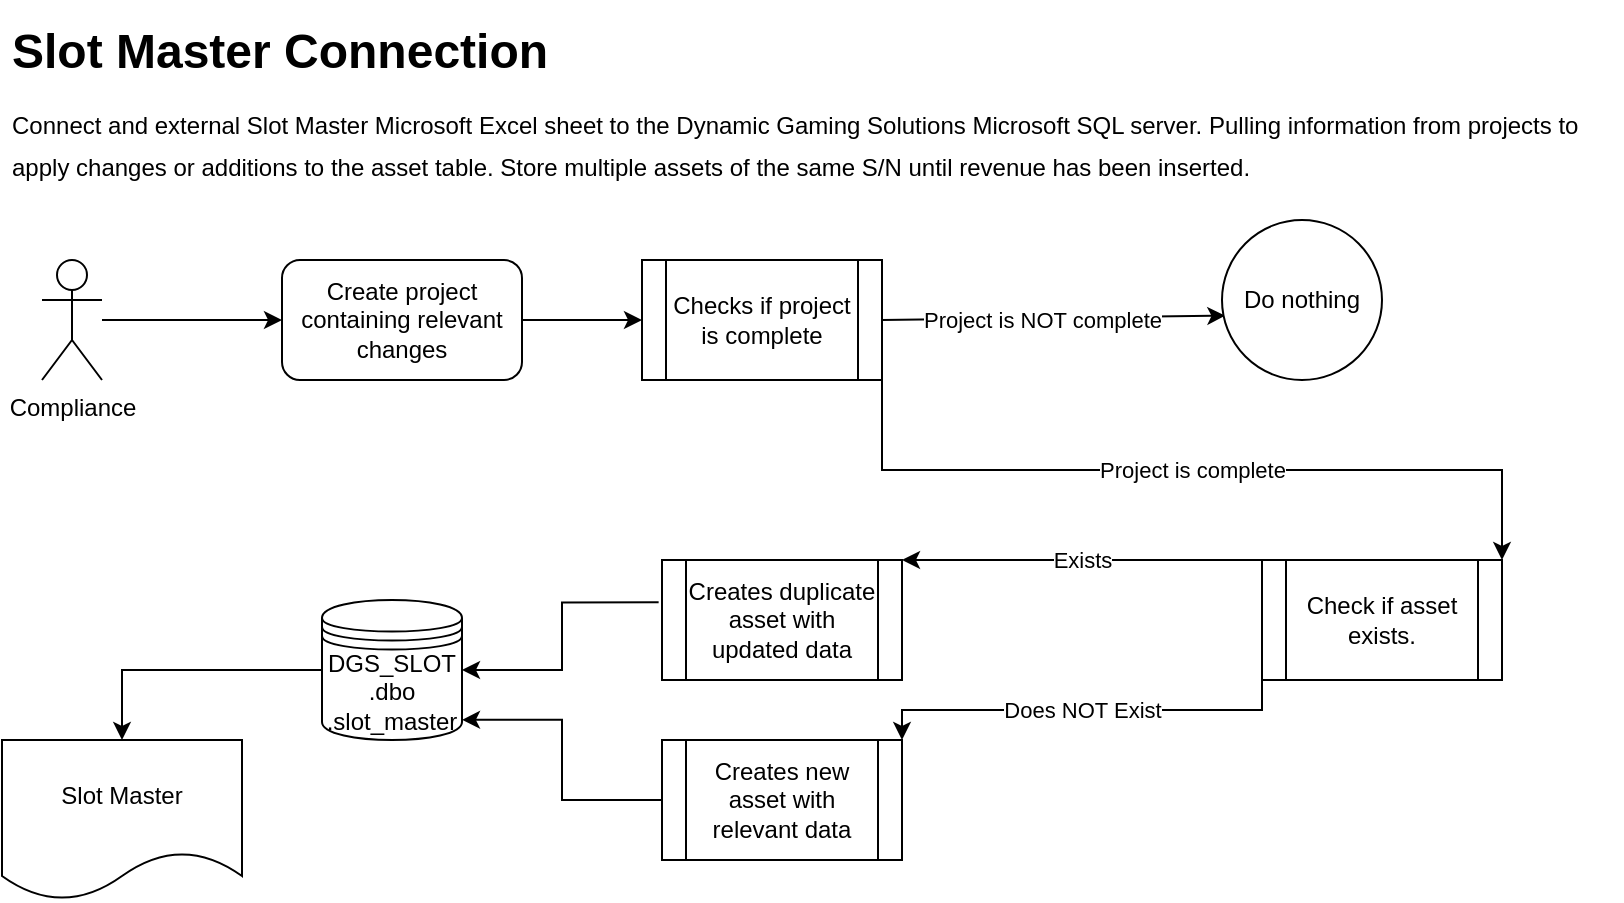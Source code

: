 <mxfile>
    <diagram id="C5RBs43oDa-KdzZeNtuy" name="Page-1">
        <mxGraphModel dx="878" dy="775" grid="1" gridSize="10" guides="1" tooltips="1" connect="1" arrows="1" fold="1" page="1" pageScale="1" pageWidth="850" pageHeight="1100" math="0" shadow="0">
            <root>
                <mxCell id="WIyWlLk6GJQsqaUBKTNV-0"/>
                <mxCell id="WIyWlLk6GJQsqaUBKTNV-1" parent="WIyWlLk6GJQsqaUBKTNV-0"/>
                <mxCell id="UrWYrcBueKwEf1aX-Rte-0" value="&lt;h1 style=&quot;line-height: 80%;&quot;&gt;&lt;span style=&quot;background-color: initial;&quot;&gt;Slot Master Connection&lt;/span&gt;&lt;/h1&gt;&lt;h1 style=&quot;line-height: 70%;&quot;&gt;&lt;span style=&quot;font-weight: 400;&quot;&gt;&lt;font style=&quot;font-size: 12px;&quot;&gt;Connect and external Slot Master Microsoft Excel sheet to the Dynamic Gaming Solutions Microsoft SQL server. Pulling information from projects to apply changes or additions to the asset table. Store multiple assets of the same S/N until revenue has been inserted.&amp;nbsp;&lt;/font&gt;&lt;/span&gt;&lt;/h1&gt;" style="text;html=1;strokeColor=none;fillColor=none;spacing=5;spacingTop=-20;whiteSpace=wrap;overflow=hidden;rounded=0;" parent="WIyWlLk6GJQsqaUBKTNV-1" vertex="1">
                    <mxGeometry x="10" y="10" width="810" height="120" as="geometry"/>
                </mxCell>
                <mxCell id="UrWYrcBueKwEf1aX-Rte-1" value="Compliance" style="shape=umlActor;verticalLabelPosition=bottom;verticalAlign=top;html=1;outlineConnect=0;" parent="WIyWlLk6GJQsqaUBKTNV-1" vertex="1">
                    <mxGeometry x="30" y="130" width="30" height="60" as="geometry"/>
                </mxCell>
                <mxCell id="_Gnq-zmmvSpw4ipCfWBr-0" value="Create project containing relevant changes" style="rounded=1;whiteSpace=wrap;html=1;" parent="WIyWlLk6GJQsqaUBKTNV-1" vertex="1">
                    <mxGeometry x="150" y="130" width="120" height="60" as="geometry"/>
                </mxCell>
                <mxCell id="_Gnq-zmmvSpw4ipCfWBr-1" value="" style="endArrow=classic;html=1;rounded=0;entryX=0;entryY=0.5;entryDx=0;entryDy=0;" parent="WIyWlLk6GJQsqaUBKTNV-1" source="UrWYrcBueKwEf1aX-Rte-1" target="_Gnq-zmmvSpw4ipCfWBr-0" edge="1">
                    <mxGeometry width="50" height="50" relative="1" as="geometry">
                        <mxPoint x="390" y="420" as="sourcePoint"/>
                        <mxPoint x="440" y="370" as="targetPoint"/>
                    </mxGeometry>
                </mxCell>
                <mxCell id="_Gnq-zmmvSpw4ipCfWBr-4" value="" style="endArrow=classic;html=1;rounded=0;exitX=1;exitY=0.5;exitDx=0;exitDy=0;entryX=0;entryY=0.5;entryDx=0;entryDy=0;" parent="WIyWlLk6GJQsqaUBKTNV-1" source="_Gnq-zmmvSpw4ipCfWBr-0" target="_Gnq-zmmvSpw4ipCfWBr-11" edge="1">
                    <mxGeometry width="50" height="50" relative="1" as="geometry">
                        <mxPoint x="390" y="420" as="sourcePoint"/>
                        <mxPoint x="360" y="160" as="targetPoint"/>
                    </mxGeometry>
                </mxCell>
                <mxCell id="_Gnq-zmmvSpw4ipCfWBr-6" value="Check if asset exists." style="shape=process;whiteSpace=wrap;html=1;backgroundOutline=1;" parent="WIyWlLk6GJQsqaUBKTNV-1" vertex="1">
                    <mxGeometry x="640" y="280" width="120" height="60" as="geometry"/>
                </mxCell>
                <mxCell id="_Gnq-zmmvSpw4ipCfWBr-7" value="" style="endArrow=classic;html=1;rounded=0;exitX=0;exitY=0;exitDx=0;exitDy=0;entryX=1;entryY=0;entryDx=0;entryDy=0;" parent="WIyWlLk6GJQsqaUBKTNV-1" source="_Gnq-zmmvSpw4ipCfWBr-6" target="_Gnq-zmmvSpw4ipCfWBr-10" edge="1">
                    <mxGeometry relative="1" as="geometry">
                        <mxPoint x="20" y="570" as="sourcePoint"/>
                        <mxPoint x="250" y="360" as="targetPoint"/>
                    </mxGeometry>
                </mxCell>
                <mxCell id="_Gnq-zmmvSpw4ipCfWBr-8" value="Exists" style="edgeLabel;resizable=0;html=1;align=center;verticalAlign=middle;" parent="_Gnq-zmmvSpw4ipCfWBr-7" connectable="0" vertex="1">
                    <mxGeometry relative="1" as="geometry"/>
                </mxCell>
                <mxCell id="_Gnq-zmmvSpw4ipCfWBr-10" value="Creates duplicate asset with updated data" style="shape=process;whiteSpace=wrap;html=1;backgroundOutline=1;" parent="WIyWlLk6GJQsqaUBKTNV-1" vertex="1">
                    <mxGeometry x="340" y="280" width="120" height="60" as="geometry"/>
                </mxCell>
                <mxCell id="_Gnq-zmmvSpw4ipCfWBr-11" value="Checks if project is complete" style="shape=process;whiteSpace=wrap;html=1;backgroundOutline=1;" parent="WIyWlLk6GJQsqaUBKTNV-1" vertex="1">
                    <mxGeometry x="330" y="130" width="120" height="60" as="geometry"/>
                </mxCell>
                <mxCell id="_Gnq-zmmvSpw4ipCfWBr-12" value="" style="endArrow=classic;html=1;rounded=0;exitX=1;exitY=0.5;exitDx=0;exitDy=0;entryX=0.021;entryY=0.598;entryDx=0;entryDy=0;entryPerimeter=0;" parent="WIyWlLk6GJQsqaUBKTNV-1" source="_Gnq-zmmvSpw4ipCfWBr-11" target="_Gnq-zmmvSpw4ipCfWBr-14" edge="1">
                    <mxGeometry relative="1" as="geometry">
                        <mxPoint x="360" y="320" as="sourcePoint"/>
                        <mxPoint x="620" y="190" as="targetPoint"/>
                    </mxGeometry>
                </mxCell>
                <mxCell id="_Gnq-zmmvSpw4ipCfWBr-13" value="Project is NOT complete" style="edgeLabel;resizable=0;html=1;align=center;verticalAlign=middle;" parent="_Gnq-zmmvSpw4ipCfWBr-12" connectable="0" vertex="1">
                    <mxGeometry relative="1" as="geometry">
                        <mxPoint x="-6" y="1" as="offset"/>
                    </mxGeometry>
                </mxCell>
                <mxCell id="_Gnq-zmmvSpw4ipCfWBr-14" value="Do nothing" style="ellipse;whiteSpace=wrap;html=1;aspect=fixed;" parent="WIyWlLk6GJQsqaUBKTNV-1" vertex="1">
                    <mxGeometry x="620" y="110" width="80" height="80" as="geometry"/>
                </mxCell>
                <mxCell id="_Gnq-zmmvSpw4ipCfWBr-15" value="" style="endArrow=classic;html=1;rounded=0;exitX=1;exitY=1;exitDx=0;exitDy=0;edgeStyle=orthogonalEdgeStyle;entryX=1;entryY=0;entryDx=0;entryDy=0;" parent="WIyWlLk6GJQsqaUBKTNV-1" source="_Gnq-zmmvSpw4ipCfWBr-11" target="_Gnq-zmmvSpw4ipCfWBr-6" edge="1">
                    <mxGeometry relative="1" as="geometry">
                        <mxPoint x="240" y="290" as="sourcePoint"/>
                        <mxPoint x="760" y="200" as="targetPoint"/>
                    </mxGeometry>
                </mxCell>
                <mxCell id="_Gnq-zmmvSpw4ipCfWBr-16" value="Project is complete" style="edgeLabel;resizable=0;html=1;align=center;verticalAlign=middle;" parent="_Gnq-zmmvSpw4ipCfWBr-15" connectable="0" vertex="1">
                    <mxGeometry relative="1" as="geometry"/>
                </mxCell>
                <mxCell id="_Gnq-zmmvSpw4ipCfWBr-18" value="Creates new asset with relevant data" style="shape=process;whiteSpace=wrap;html=1;backgroundOutline=1;" parent="WIyWlLk6GJQsqaUBKTNV-1" vertex="1">
                    <mxGeometry x="340" y="370" width="120" height="60" as="geometry"/>
                </mxCell>
                <mxCell id="_Gnq-zmmvSpw4ipCfWBr-19" value="" style="endArrow=classic;html=1;rounded=0;exitX=0;exitY=1;exitDx=0;exitDy=0;entryX=1;entryY=0;entryDx=0;entryDy=0;edgeStyle=orthogonalEdgeStyle;" parent="WIyWlLk6GJQsqaUBKTNV-1" source="_Gnq-zmmvSpw4ipCfWBr-6" target="_Gnq-zmmvSpw4ipCfWBr-18" edge="1">
                    <mxGeometry relative="1" as="geometry">
                        <mxPoint x="240" y="450" as="sourcePoint"/>
                        <mxPoint x="340" y="450" as="targetPoint"/>
                    </mxGeometry>
                </mxCell>
                <mxCell id="_Gnq-zmmvSpw4ipCfWBr-20" value="Does NOT Exist" style="edgeLabel;resizable=0;html=1;align=center;verticalAlign=middle;" parent="_Gnq-zmmvSpw4ipCfWBr-19" connectable="0" vertex="1">
                    <mxGeometry relative="1" as="geometry"/>
                </mxCell>
                <mxCell id="_Gnq-zmmvSpw4ipCfWBr-24" value="" style="endArrow=classic;html=1;rounded=0;exitX=-0.014;exitY=0.353;exitDx=0;exitDy=0;exitPerimeter=0;entryX=1;entryY=0.5;entryDx=0;entryDy=0;edgeStyle=orthogonalEdgeStyle;" parent="WIyWlLk6GJQsqaUBKTNV-1" source="_Gnq-zmmvSpw4ipCfWBr-10" target="_Gnq-zmmvSpw4ipCfWBr-28" edge="1">
                    <mxGeometry width="50" height="50" relative="1" as="geometry">
                        <mxPoint x="380" y="450" as="sourcePoint"/>
                        <mxPoint x="270" y="300" as="targetPoint"/>
                    </mxGeometry>
                </mxCell>
                <mxCell id="_Gnq-zmmvSpw4ipCfWBr-25" value="" style="endArrow=classic;html=1;rounded=0;entryX=1;entryY=0.856;entryDx=0;entryDy=0;exitX=0;exitY=0.5;exitDx=0;exitDy=0;edgeStyle=orthogonalEdgeStyle;entryPerimeter=0;" parent="WIyWlLk6GJQsqaUBKTNV-1" source="_Gnq-zmmvSpw4ipCfWBr-18" target="_Gnq-zmmvSpw4ipCfWBr-28" edge="1">
                    <mxGeometry width="50" height="50" relative="1" as="geometry">
                        <mxPoint x="380" y="450" as="sourcePoint"/>
                        <mxPoint x="240" y="380" as="targetPoint"/>
                    </mxGeometry>
                </mxCell>
                <mxCell id="_Gnq-zmmvSpw4ipCfWBr-26" value="Slot Master" style="shape=document;whiteSpace=wrap;html=1;boundedLbl=1;" parent="WIyWlLk6GJQsqaUBKTNV-1" vertex="1">
                    <mxGeometry x="10" y="370" width="120" height="80" as="geometry"/>
                </mxCell>
                <mxCell id="_Gnq-zmmvSpw4ipCfWBr-28" value="DGS_SLOT&lt;br&gt;.dbo&lt;br&gt;.slot_master" style="shape=datastore;whiteSpace=wrap;html=1;" parent="WIyWlLk6GJQsqaUBKTNV-1" vertex="1">
                    <mxGeometry x="170" y="300" width="70" height="70" as="geometry"/>
                </mxCell>
                <mxCell id="5" value="" style="endArrow=classic;html=1;exitX=0;exitY=0.5;exitDx=0;exitDy=0;entryX=0.5;entryY=0;entryDx=0;entryDy=0;edgeStyle=orthogonalEdgeStyle;strokeWidth=1;arcSize=0;" edge="1" parent="WIyWlLk6GJQsqaUBKTNV-1" source="_Gnq-zmmvSpw4ipCfWBr-28" target="_Gnq-zmmvSpw4ipCfWBr-26">
                    <mxGeometry width="50" height="50" relative="1" as="geometry">
                        <mxPoint x="60" y="360" as="sourcePoint"/>
                        <mxPoint x="110" y="310" as="targetPoint"/>
                    </mxGeometry>
                </mxCell>
            </root>
        </mxGraphModel>
    </diagram>
</mxfile>